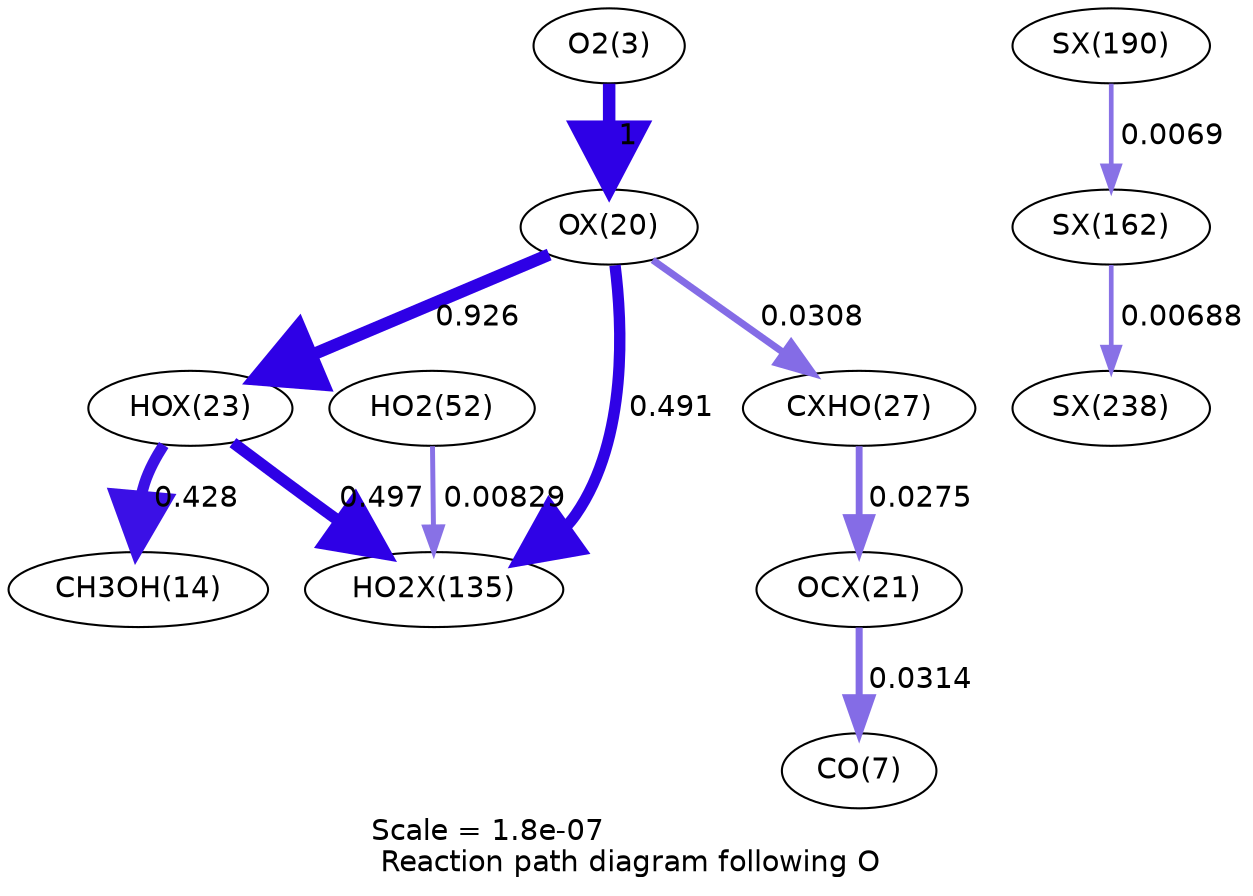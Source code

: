 digraph reaction_paths {
center=1;
s5 -> s30[fontname="Helvetica", penwidth=6, arrowsize=3, color="0.7, 1.5, 0.9"
, label=" 1"];
s30 -> s33[fontname="Helvetica", penwidth=5.94, arrowsize=2.97, color="0.7, 1.43, 0.9"
, label=" 0.926"];
s30 -> s45[fontname="Helvetica", penwidth=5.46, arrowsize=2.73, color="0.7, 0.991, 0.9"
, label=" 0.491"];
s30 -> s35[fontname="Helvetica", penwidth=3.37, arrowsize=1.69, color="0.7, 0.531, 0.9"
, label=" 0.0308"];
s33 -> s16[fontname="Helvetica", penwidth=5.36, arrowsize=2.68, color="0.7, 0.928, 0.9"
, label=" 0.428"];
s33 -> s45[fontname="Helvetica", penwidth=5.47, arrowsize=2.74, color="0.7, 0.997, 0.9"
, label=" 0.497"];
s21 -> s45[fontname="Helvetica", penwidth=2.38, arrowsize=1.19, color="0.7, 0.508, 0.9"
, label=" 0.00829"];
s35 -> s31[fontname="Helvetica", penwidth=3.29, arrowsize=1.64, color="0.7, 0.528, 0.9"
, label=" 0.0275"];
s31 -> s9[fontname="Helvetica", penwidth=3.39, arrowsize=1.69, color="0.7, 0.531, 0.9"
, label=" 0.0314"];
s56 -> s48[fontname="Helvetica", penwidth=2.24, arrowsize=1.12, color="0.7, 0.507, 0.9"
, label=" 0.0069"];
s48 -> s58[fontname="Helvetica", penwidth=2.24, arrowsize=1.12, color="0.7, 0.507, 0.9"
, label=" 0.00688"];
s5 [ fontname="Helvetica", label="O2(3)"];
s9 [ fontname="Helvetica", label="CO(7)"];
s16 [ fontname="Helvetica", label="CH3OH(14)"];
s21 [ fontname="Helvetica", label="HO2(52)"];
s30 [ fontname="Helvetica", label="OX(20)"];
s31 [ fontname="Helvetica", label="OCX(21)"];
s33 [ fontname="Helvetica", label="HOX(23)"];
s35 [ fontname="Helvetica", label="CXHO(27)"];
s45 [ fontname="Helvetica", label="HO2X(135)"];
s48 [ fontname="Helvetica", label="SX(162)"];
s56 [ fontname="Helvetica", label="SX(190)"];
s58 [ fontname="Helvetica", label="SX(238)"];
 label = "Scale = 1.8e-07\l Reaction path diagram following O";
 fontname = "Helvetica";
}
